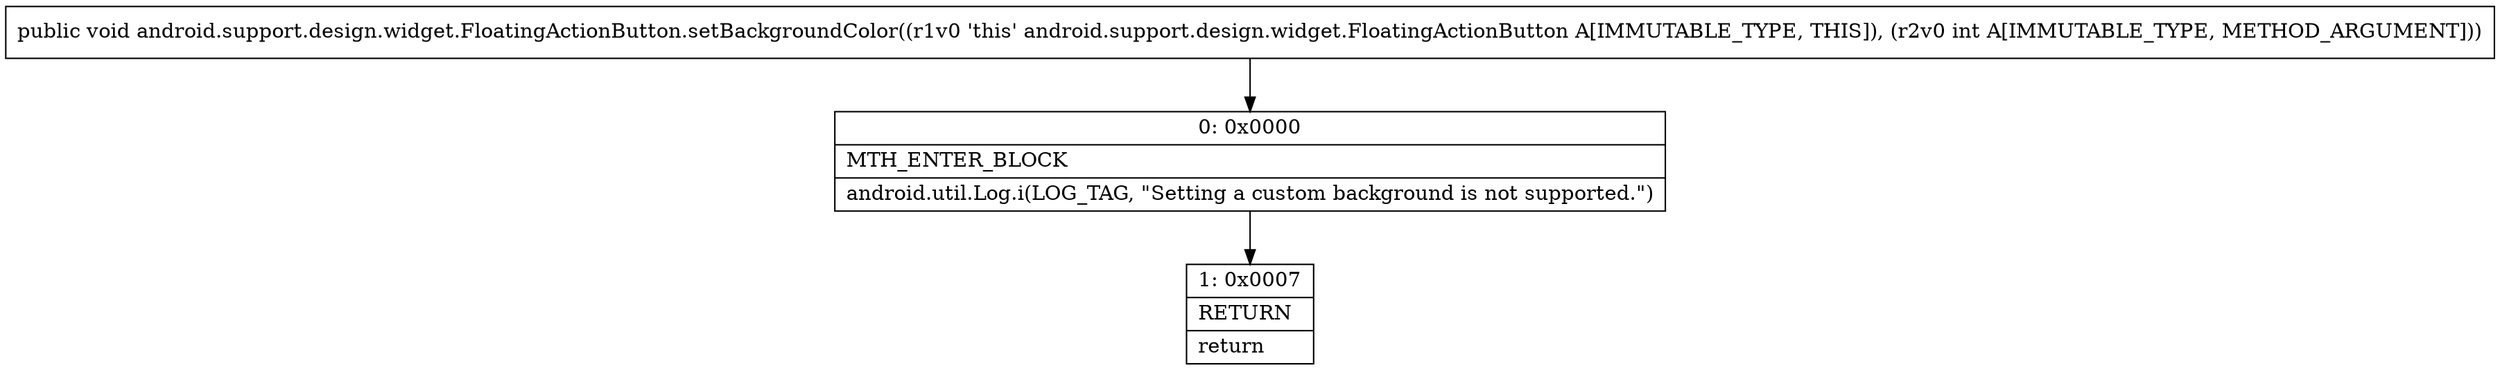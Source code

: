digraph "CFG forandroid.support.design.widget.FloatingActionButton.setBackgroundColor(I)V" {
Node_0 [shape=record,label="{0\:\ 0x0000|MTH_ENTER_BLOCK\l|android.util.Log.i(LOG_TAG, \"Setting a custom background is not supported.\")\l}"];
Node_1 [shape=record,label="{1\:\ 0x0007|RETURN\l|return\l}"];
MethodNode[shape=record,label="{public void android.support.design.widget.FloatingActionButton.setBackgroundColor((r1v0 'this' android.support.design.widget.FloatingActionButton A[IMMUTABLE_TYPE, THIS]), (r2v0 int A[IMMUTABLE_TYPE, METHOD_ARGUMENT])) }"];
MethodNode -> Node_0;
Node_0 -> Node_1;
}

